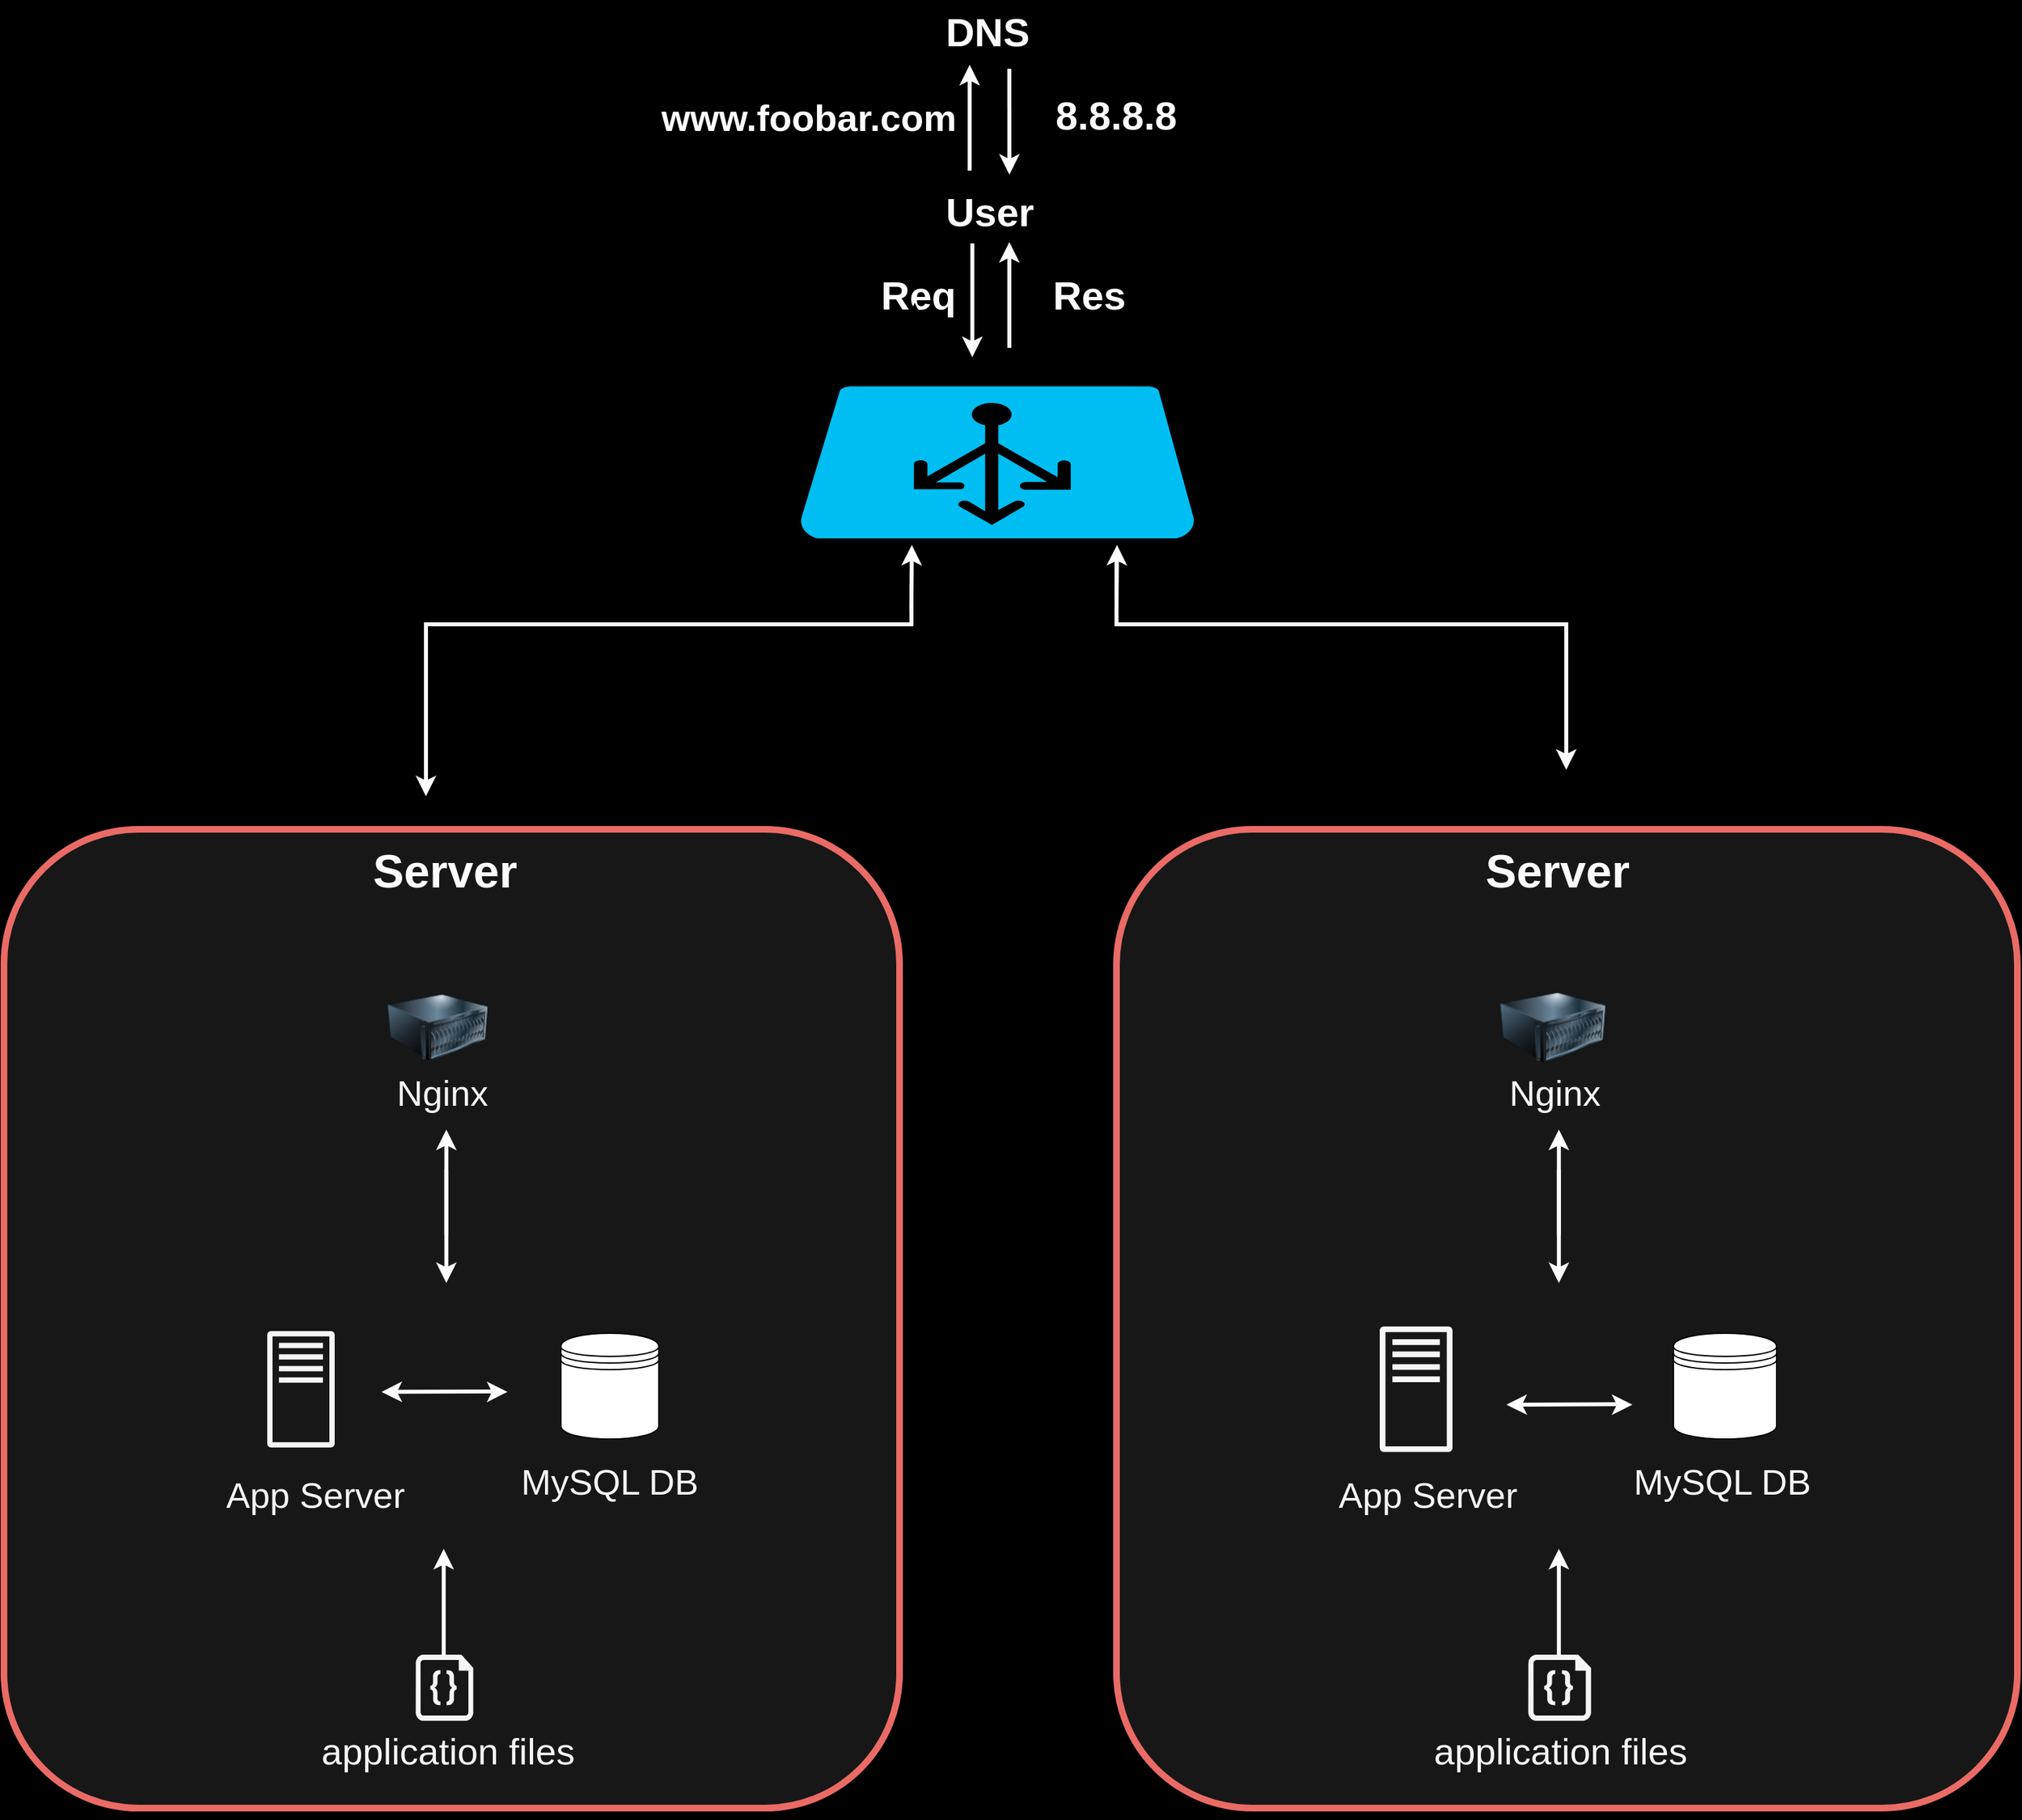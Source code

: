 <mxfile version="23.0.1" type="device">
  <diagram name="Page-1" id="KwNSYmPg0u967FBHecei">
    <mxGraphModel dx="3267" dy="1312" grid="1" gridSize="10" guides="1" tooltips="1" connect="1" arrows="1" fold="1" page="1" pageScale="1" pageWidth="827" pageHeight="1169" background="#000000" math="0" shadow="0">
      <root>
        <mxCell id="0" />
        <mxCell id="1" parent="0" />
        <mxCell id="KF0D9zMGD4cR6DPdZHrD-153" value="" style="endArrow=classic;html=1;rounded=0;strokeWidth=3;strokeColor=#FCFCFC;" edge="1" parent="1">
          <mxGeometry width="50" height="50" relative="1" as="geometry">
            <mxPoint x="549" y="177" as="sourcePoint" />
            <mxPoint x="549" y="97" as="targetPoint" />
            <Array as="points" />
          </mxGeometry>
        </mxCell>
        <mxCell id="KF0D9zMGD4cR6DPdZHrD-154" value="" style="endArrow=classic;html=1;rounded=0;strokeWidth=3;strokeColor=#FCFCFC;entryX=0.368;entryY=-0.133;entryDx=0;entryDy=0;entryPerimeter=0;" edge="1" parent="1" target="KF0D9zMGD4cR6DPdZHrD-169">
          <mxGeometry width="50" height="50" relative="1" as="geometry">
            <mxPoint x="579" y="100" as="sourcePoint" />
            <mxPoint x="579" y="157.5" as="targetPoint" />
            <Array as="points" />
          </mxGeometry>
        </mxCell>
        <UserObject label="8.8.8.8" link="foobar.com" id="KF0D9zMGD4cR6DPdZHrD-156">
          <mxCell style="text;whiteSpace=wrap;fontColor=#FCFCFC;fontSize=30;fontStyle=1" vertex="1" parent="1">
            <mxGeometry x="612" y="111" width="110" height="30" as="geometry" />
          </mxCell>
        </UserObject>
        <mxCell id="KF0D9zMGD4cR6DPdZHrD-157" value="" style="rounded=1;whiteSpace=wrap;html=1;fillColor=#171717;strokeColor=#EA6B66;strokeWidth=5;" vertex="1" parent="1">
          <mxGeometry x="660" y="675" width="681" height="740" as="geometry" />
        </mxCell>
        <UserObject label="Req" link="foobar.com" id="KF0D9zMGD4cR6DPdZHrD-158">
          <mxCell style="text;whiteSpace=wrap;fontColor=#FCFCFC;fontSize=30;fontStyle=1" vertex="1" parent="1">
            <mxGeometry x="480" y="247" width="55" height="30" as="geometry" />
          </mxCell>
        </UserObject>
        <UserObject label="application files &#xa;" link="foobar.com" id="KF0D9zMGD4cR6DPdZHrD-159">
          <mxCell style="text;whiteSpace=wrap;fontColor=#F5F5F5;fontSize=28;fontStyle=0" vertex="1" parent="1">
            <mxGeometry x="898" y="1349" width="220" height="30" as="geometry" />
          </mxCell>
        </UserObject>
        <mxCell id="KF0D9zMGD4cR6DPdZHrD-160" style="edgeStyle=orthogonalEdgeStyle;rounded=0;orthogonalLoop=1;jettySize=auto;html=1;exitX=0.5;exitY=1;exitDx=0;exitDy=0;" edge="1" parent="1" source="KF0D9zMGD4cR6DPdZHrD-159" target="KF0D9zMGD4cR6DPdZHrD-159">
          <mxGeometry relative="1" as="geometry" />
        </mxCell>
        <UserObject label="MySQL DB" link="foobar.com" id="KF0D9zMGD4cR6DPdZHrD-161">
          <mxCell style="text;whiteSpace=wrap;fontColor=#F5F5F5;fontSize=27;fontStyle=0" vertex="1" parent="1">
            <mxGeometry x="1049" y="1146" width="160" height="30" as="geometry" />
          </mxCell>
        </UserObject>
        <UserObject label="App Server" link="foobar.com" id="KF0D9zMGD4cR6DPdZHrD-162">
          <mxCell style="text;whiteSpace=wrap;fontColor=#F5F5F5;fontSize=27;fontStyle=0" vertex="1" parent="1">
            <mxGeometry x="826" y="1156" width="160" height="30" as="geometry" />
          </mxCell>
        </UserObject>
        <UserObject label="Nginx" link="foobar.com" id="KF0D9zMGD4cR6DPdZHrD-163">
          <mxCell style="text;whiteSpace=wrap;fontColor=#F5F5F5;fontSize=27;fontStyle=0" vertex="1" parent="1">
            <mxGeometry x="954.75" y="852" width="64" height="30" as="geometry" />
          </mxCell>
        </UserObject>
        <UserObject label="Server" link="foobar.com" id="KF0D9zMGD4cR6DPdZHrD-164">
          <mxCell style="text;whiteSpace=wrap;fontColor=#FCFCFC;fontSize=35;fontStyle=1" vertex="1" parent="1">
            <mxGeometry x="937" y="679" width="116" height="30" as="geometry" />
          </mxCell>
        </UserObject>
        <mxCell id="KF0D9zMGD4cR6DPdZHrD-165" value="" style="image;html=1;image=img/lib/clip_art/computers/Server_128x128.png" vertex="1" parent="1">
          <mxGeometry x="950" y="785" width="80" height="80" as="geometry" />
        </mxCell>
        <UserObject label="www.foobar.com" link="foobar.com" id="KF0D9zMGD4cR6DPdZHrD-166">
          <mxCell style="text;whiteSpace=wrap;fontColor=#FCFCFC;fontSize=28;fontStyle=1" vertex="1" parent="1">
            <mxGeometry x="314" y="114" width="216" height="30" as="geometry" />
          </mxCell>
        </UserObject>
        <mxCell id="KF0D9zMGD4cR6DPdZHrD-167" style="edgeStyle=orthogonalEdgeStyle;rounded=0;orthogonalLoop=1;jettySize=auto;html=1;exitX=0.5;exitY=1;exitDx=0;exitDy=0;" edge="1" parent="1">
          <mxGeometry relative="1" as="geometry">
            <mxPoint x="652" y="144" as="sourcePoint" />
            <mxPoint x="652" y="144" as="targetPoint" />
          </mxGeometry>
        </mxCell>
        <UserObject label="DNS" link="foobar.com" id="KF0D9zMGD4cR6DPdZHrD-168">
          <mxCell style="text;whiteSpace=wrap;fontColor=#FCFCFC;fontSize=30;fontStyle=1" vertex="1" parent="1">
            <mxGeometry x="529" y="48" width="136" height="30" as="geometry" />
          </mxCell>
        </UserObject>
        <UserObject label="User" link="foobar.com" id="KF0D9zMGD4cR6DPdZHrD-169">
          <mxCell style="text;whiteSpace=wrap;fontColor=#FCFCFC;fontSize=30;fontStyle=1" vertex="1" parent="1">
            <mxGeometry x="529" y="184" width="136" height="30" as="geometry" />
          </mxCell>
        </UserObject>
        <UserObject label="Res" link="foobar.com" id="KF0D9zMGD4cR6DPdZHrD-171">
          <mxCell style="text;whiteSpace=wrap;fontColor=#FCFCFC;fontSize=30;fontStyle=1" vertex="1" parent="1">
            <mxGeometry x="610" y="247" width="136" height="30" as="geometry" />
          </mxCell>
        </UserObject>
        <mxCell id="KF0D9zMGD4cR6DPdZHrD-172" value="" style="endArrow=classic;html=1;rounded=0;strokeWidth=3;strokeColor=#FCFCFC;" edge="1" parent="1">
          <mxGeometry width="50" height="50" relative="1" as="geometry">
            <mxPoint x="579" y="311" as="sourcePoint" />
            <mxPoint x="579" y="231" as="targetPoint" />
            <Array as="points" />
          </mxGeometry>
        </mxCell>
        <mxCell id="KF0D9zMGD4cR6DPdZHrD-173" value="" style="endArrow=classic;html=1;rounded=0;strokeWidth=3;strokeColor=#FCFCFC;entryX=0.368;entryY=-0.133;entryDx=0;entryDy=0;entryPerimeter=0;" edge="1" parent="1">
          <mxGeometry width="50" height="50" relative="1" as="geometry">
            <mxPoint x="551" y="232" as="sourcePoint" />
            <mxPoint x="551" y="318" as="targetPoint" />
            <Array as="points" />
          </mxGeometry>
        </mxCell>
        <mxCell id="KF0D9zMGD4cR6DPdZHrD-174" style="edgeStyle=orthogonalEdgeStyle;rounded=0;orthogonalLoop=1;jettySize=auto;html=1;exitX=0.25;exitY=1;exitDx=0;exitDy=0;" edge="1" parent="1" source="KF0D9zMGD4cR6DPdZHrD-158" target="KF0D9zMGD4cR6DPdZHrD-158">
          <mxGeometry relative="1" as="geometry" />
        </mxCell>
        <mxCell id="KF0D9zMGD4cR6DPdZHrD-175" value="" style="verticalLabelPosition=bottom;html=1;verticalAlign=top;align=center;strokeColor=none;fillColor=#F5F5F5;shape=mxgraph.azure.code_file;pointerEvents=1;" vertex="1" parent="1">
          <mxGeometry x="971.25" y="1299" width="47.5" height="50" as="geometry" />
        </mxCell>
        <mxCell id="KF0D9zMGD4cR6DPdZHrD-176" value="" style="shape=datastore;whiteSpace=wrap;html=1;" vertex="1" parent="1">
          <mxGeometry x="1081" y="1056" width="78" height="80" as="geometry" />
        </mxCell>
        <mxCell id="KF0D9zMGD4cR6DPdZHrD-177" value="" style="sketch=0;outlineConnect=0;fontColor=#232F3E;gradientColor=none;fillColor=#F5F5F5;strokeColor=none;dashed=0;verticalLabelPosition=bottom;verticalAlign=top;align=center;html=1;fontSize=12;fontStyle=0;aspect=fixed;pointerEvents=1;shape=mxgraph.aws4.traditional_server;" vertex="1" parent="1">
          <mxGeometry x="859" y="1050.67" width="55" height="95.33" as="geometry" />
        </mxCell>
        <mxCell id="KF0D9zMGD4cR6DPdZHrD-178" value="" style="endArrow=classic;html=1;rounded=0;strokeWidth=3;strokeColor=#FCFCFC;" edge="1" parent="1">
          <mxGeometry width="50" height="50" relative="1" as="geometry">
            <mxPoint x="994.41" y="982" as="sourcePoint" />
            <mxPoint x="994.41" y="902" as="targetPoint" />
            <Array as="points" />
          </mxGeometry>
        </mxCell>
        <mxCell id="KF0D9zMGD4cR6DPdZHrD-179" value="" style="endArrow=classic;html=1;rounded=0;strokeWidth=3;strokeColor=#FCFCFC;" edge="1" parent="1">
          <mxGeometry width="50" height="50" relative="1" as="geometry">
            <mxPoint x="994.41" y="1299" as="sourcePoint" />
            <mxPoint x="994.41" y="1219" as="targetPoint" />
            <Array as="points" />
          </mxGeometry>
        </mxCell>
        <mxCell id="KF0D9zMGD4cR6DPdZHrD-180" value="" style="endArrow=classic;html=1;rounded=0;strokeWidth=3;strokeColor=#FCFCFC;entryX=0.368;entryY=-0.133;entryDx=0;entryDy=0;entryPerimeter=0;" edge="1" parent="1">
          <mxGeometry width="50" height="50" relative="1" as="geometry">
            <mxPoint x="994.41" y="932" as="sourcePoint" />
            <mxPoint x="994.41" y="1018" as="targetPoint" />
            <Array as="points" />
          </mxGeometry>
        </mxCell>
        <mxCell id="KF0D9zMGD4cR6DPdZHrD-181" value="" style="rounded=1;whiteSpace=wrap;html=1;fillColor=#171717;strokeColor=#EA6B66;strokeWidth=5;" vertex="1" parent="1">
          <mxGeometry x="-181" y="675" width="677" height="740" as="geometry" />
        </mxCell>
        <UserObject label="application files &#xa;" link="foobar.com" id="KF0D9zMGD4cR6DPdZHrD-182">
          <mxCell style="text;whiteSpace=wrap;fontColor=#F5F5F5;fontSize=28;fontStyle=0" vertex="1" parent="1">
            <mxGeometry x="57" y="1349" width="216" height="30" as="geometry" />
          </mxCell>
        </UserObject>
        <mxCell id="KF0D9zMGD4cR6DPdZHrD-183" style="edgeStyle=orthogonalEdgeStyle;rounded=0;orthogonalLoop=1;jettySize=auto;html=1;exitX=0.5;exitY=1;exitDx=0;exitDy=0;" edge="1" parent="1" source="KF0D9zMGD4cR6DPdZHrD-182" target="KF0D9zMGD4cR6DPdZHrD-182">
          <mxGeometry relative="1" as="geometry" />
        </mxCell>
        <UserObject label="MySQL DB" link="foobar.com" id="KF0D9zMGD4cR6DPdZHrD-184">
          <mxCell style="text;whiteSpace=wrap;fontColor=#F5F5F5;fontSize=27;fontStyle=0" vertex="1" parent="1">
            <mxGeometry x="208" y="1146" width="156" height="30" as="geometry" />
          </mxCell>
        </UserObject>
        <UserObject label="App Server" link="foobar.com" id="KF0D9zMGD4cR6DPdZHrD-185">
          <mxCell style="text;whiteSpace=wrap;fontColor=#F5F5F5;fontSize=27;fontStyle=0" vertex="1" parent="1">
            <mxGeometry x="-15" y="1156" width="156" height="30" as="geometry" />
          </mxCell>
        </UserObject>
        <UserObject label="Nginx" link="foobar.com" id="KF0D9zMGD4cR6DPdZHrD-186">
          <mxCell style="text;whiteSpace=wrap;fontColor=#F5F5F5;fontSize=27;fontStyle=0" vertex="1" parent="1">
            <mxGeometry x="113.75" y="852" width="60" height="30" as="geometry" />
          </mxCell>
        </UserObject>
        <UserObject label="Server" link="foobar.com" id="KF0D9zMGD4cR6DPdZHrD-187">
          <mxCell style="text;whiteSpace=wrap;fontColor=#FCFCFC;fontSize=35;fontStyle=1" vertex="1" parent="1">
            <mxGeometry x="96" y="679" width="112" height="30" as="geometry" />
          </mxCell>
        </UserObject>
        <mxCell id="KF0D9zMGD4cR6DPdZHrD-188" value="" style="image;html=1;image=img/lib/clip_art/computers/Server_128x128.png" vertex="1" parent="1">
          <mxGeometry x="109" y="785" width="76" height="80" as="geometry" />
        </mxCell>
        <mxCell id="KF0D9zMGD4cR6DPdZHrD-189" value="" style="verticalLabelPosition=bottom;html=1;verticalAlign=top;align=center;strokeColor=none;fillColor=#F5F5F5;shape=mxgraph.azure.code_file;pointerEvents=1;" vertex="1" parent="1">
          <mxGeometry x="130.25" y="1299" width="43.5" height="50" as="geometry" />
        </mxCell>
        <mxCell id="KF0D9zMGD4cR6DPdZHrD-190" value="" style="shape=datastore;whiteSpace=wrap;html=1;" vertex="1" parent="1">
          <mxGeometry x="240" y="1056" width="74" height="80" as="geometry" />
        </mxCell>
        <mxCell id="KF0D9zMGD4cR6DPdZHrD-191" value="" style="sketch=0;outlineConnect=0;fontColor=#232F3E;gradientColor=none;fillColor=#F5F5F5;strokeColor=none;dashed=0;verticalLabelPosition=bottom;verticalAlign=top;align=center;html=1;fontSize=12;fontStyle=0;aspect=fixed;pointerEvents=1;shape=mxgraph.aws4.traditional_server;" vertex="1" parent="1">
          <mxGeometry x="18" y="1050.67" width="51" height="95.33" as="geometry" />
        </mxCell>
        <mxCell id="KF0D9zMGD4cR6DPdZHrD-192" value="" style="endArrow=classic;html=1;rounded=0;strokeWidth=3;strokeColor=#FCFCFC;" edge="1" parent="1">
          <mxGeometry width="50" height="50" relative="1" as="geometry">
            <mxPoint x="153.41" y="982" as="sourcePoint" />
            <mxPoint x="153.41" y="902" as="targetPoint" />
            <Array as="points" />
          </mxGeometry>
        </mxCell>
        <mxCell id="KF0D9zMGD4cR6DPdZHrD-193" value="" style="endArrow=classic;html=1;rounded=0;strokeWidth=3;strokeColor=#FCFCFC;" edge="1" parent="1">
          <mxGeometry width="50" height="50" relative="1" as="geometry">
            <mxPoint x="151.41" y="1299" as="sourcePoint" />
            <mxPoint x="151.41" y="1219" as="targetPoint" />
            <Array as="points" />
          </mxGeometry>
        </mxCell>
        <mxCell id="KF0D9zMGD4cR6DPdZHrD-194" value="" style="endArrow=classic;html=1;rounded=0;strokeWidth=3;strokeColor=#FCFCFC;entryX=0.368;entryY=-0.133;entryDx=0;entryDy=0;entryPerimeter=0;" edge="1" parent="1">
          <mxGeometry width="50" height="50" relative="1" as="geometry">
            <mxPoint x="153.41" y="932" as="sourcePoint" />
            <mxPoint x="153.41" y="1018" as="targetPoint" />
            <Array as="points" />
          </mxGeometry>
        </mxCell>
        <mxCell id="KF0D9zMGD4cR6DPdZHrD-195" value="" style="verticalLabelPosition=bottom;html=1;verticalAlign=top;align=center;strokeColor=none;fillColor=#00BEF2;shape=mxgraph.azure.azure_load_balancer;" vertex="1" parent="1">
          <mxGeometry x="420" y="340" width="300" height="115" as="geometry" />
        </mxCell>
        <mxCell id="KF0D9zMGD4cR6DPdZHrD-196" value="" style="endArrow=classic;html=1;rounded=0;strokeWidth=3;strokeColor=#FCFCFC;" edge="1" parent="1">
          <mxGeometry width="50" height="50" relative="1" as="geometry">
            <mxPoint x="505" y="490" as="sourcePoint" />
            <mxPoint x="138" y="650" as="targetPoint" />
            <Array as="points">
              <mxPoint x="505" y="520" />
              <mxPoint x="138" y="520" />
            </Array>
          </mxGeometry>
        </mxCell>
        <mxCell id="KF0D9zMGD4cR6DPdZHrD-197" value="" style="endArrow=classic;html=1;rounded=0;strokeWidth=3;strokeColor=#FCFCFC;" edge="1" parent="1">
          <mxGeometry width="50" height="50" relative="1" as="geometry">
            <mxPoint x="660" y="470" as="sourcePoint" />
            <mxPoint x="1000" y="630" as="targetPoint" />
            <Array as="points">
              <mxPoint x="660" y="520" />
              <mxPoint x="1000" y="520" />
              <mxPoint x="1000" y="600" />
            </Array>
          </mxGeometry>
        </mxCell>
        <mxCell id="KF0D9zMGD4cR6DPdZHrD-198" value="" style="endArrow=classic;html=1;rounded=0;strokeWidth=3;strokeColor=#FCFCFC;" edge="1" parent="1">
          <mxGeometry width="50" height="50" relative="1" as="geometry">
            <mxPoint x="660" y="510" as="sourcePoint" />
            <mxPoint x="660.41" y="460" as="targetPoint" />
            <Array as="points" />
          </mxGeometry>
        </mxCell>
        <mxCell id="KF0D9zMGD4cR6DPdZHrD-199" value="" style="endArrow=classic;html=1;rounded=0;strokeWidth=3;strokeColor=#FCFCFC;" edge="1" parent="1">
          <mxGeometry width="50" height="50" relative="1" as="geometry">
            <mxPoint x="504.91" y="510" as="sourcePoint" />
            <mxPoint x="505.32" y="460" as="targetPoint" />
            <Array as="points" />
          </mxGeometry>
        </mxCell>
        <mxCell id="KF0D9zMGD4cR6DPdZHrD-200" value="" style="endArrow=classic;html=1;rounded=0;strokeWidth=3;strokeColor=#FCFCFC;" edge="1" parent="1">
          <mxGeometry width="50" height="50" relative="1" as="geometry">
            <mxPoint x="1038.75" y="1110" as="sourcePoint" />
            <mxPoint x="1050" y="1110" as="targetPoint" />
            <Array as="points" />
          </mxGeometry>
        </mxCell>
        <mxCell id="KF0D9zMGD4cR6DPdZHrD-201" value="" style="endArrow=classic;html=1;rounded=0;strokeWidth=3;strokeColor=#FCFCFC;entryX=0.368;entryY=-0.133;entryDx=0;entryDy=0;entryPerimeter=0;exitX=0.529;exitY=0.609;exitDx=0;exitDy=0;exitPerimeter=0;" edge="1" parent="1">
          <mxGeometry width="50" height="50" relative="1" as="geometry">
            <mxPoint x="1037.999" y="1109.66" as="sourcePoint" />
            <mxPoint x="954.75" y="1110" as="targetPoint" />
            <Array as="points" />
          </mxGeometry>
        </mxCell>
        <mxCell id="KF0D9zMGD4cR6DPdZHrD-202" value="" style="endArrow=classic;html=1;rounded=0;strokeWidth=3;strokeColor=#FCFCFC;" edge="1" parent="1">
          <mxGeometry width="50" height="50" relative="1" as="geometry">
            <mxPoint x="188.38" y="1100.34" as="sourcePoint" />
            <mxPoint x="199.63" y="1100.34" as="targetPoint" />
            <Array as="points" />
          </mxGeometry>
        </mxCell>
        <mxCell id="KF0D9zMGD4cR6DPdZHrD-203" value="" style="endArrow=classic;html=1;rounded=0;strokeWidth=3;strokeColor=#FCFCFC;entryX=0.368;entryY=-0.133;entryDx=0;entryDy=0;entryPerimeter=0;exitX=0.529;exitY=0.609;exitDx=0;exitDy=0;exitPerimeter=0;" edge="1" parent="1">
          <mxGeometry width="50" height="50" relative="1" as="geometry">
            <mxPoint x="187.629" y="1100.0" as="sourcePoint" />
            <mxPoint x="104.38" y="1100.34" as="targetPoint" />
            <Array as="points" />
          </mxGeometry>
        </mxCell>
      </root>
    </mxGraphModel>
  </diagram>
</mxfile>
